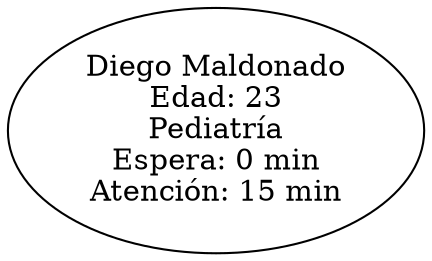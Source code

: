digraph ColaPacientes {
rankdir=LR;
Paciente0 [label="Diego Maldonado\nEdad: 23\nPediatría\nEspera: 0 min\nAtención: 15 min"];
}
